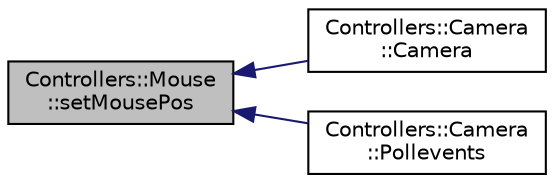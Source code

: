 digraph "Controllers::Mouse::setMousePos"
{
  edge [fontname="Helvetica",fontsize="10",labelfontname="Helvetica",labelfontsize="10"];
  node [fontname="Helvetica",fontsize="10",shape=record];
  rankdir="LR";
  Node4 [label="Controllers::Mouse\l::setMousePos",height=0.2,width=0.4,color="black", fillcolor="grey75", style="filled", fontcolor="black"];
  Node4 -> Node5 [dir="back",color="midnightblue",fontsize="10",style="solid",fontname="Helvetica"];
  Node5 [label="Controllers::Camera\l::Camera",height=0.2,width=0.4,color="black", fillcolor="white", style="filled",URL="$class_controllers_1_1_camera.html#a01f94c3543f56ede7af49dc778f19331",tooltip="Construct a new Camera object Contructs camera object, initializes various camera variables and creat..."];
  Node4 -> Node6 [dir="back",color="midnightblue",fontsize="10",style="solid",fontname="Helvetica"];
  Node6 [label="Controllers::Camera\l::Pollevents",height=0.2,width=0.4,color="black", fillcolor="white", style="filled",URL="$class_controllers_1_1_camera.html#acd5e6f182e1d53b00a3e49309cc13840",tooltip="Poll keyboard events and movement Updates camera transformation according to keypress data..."];
}

